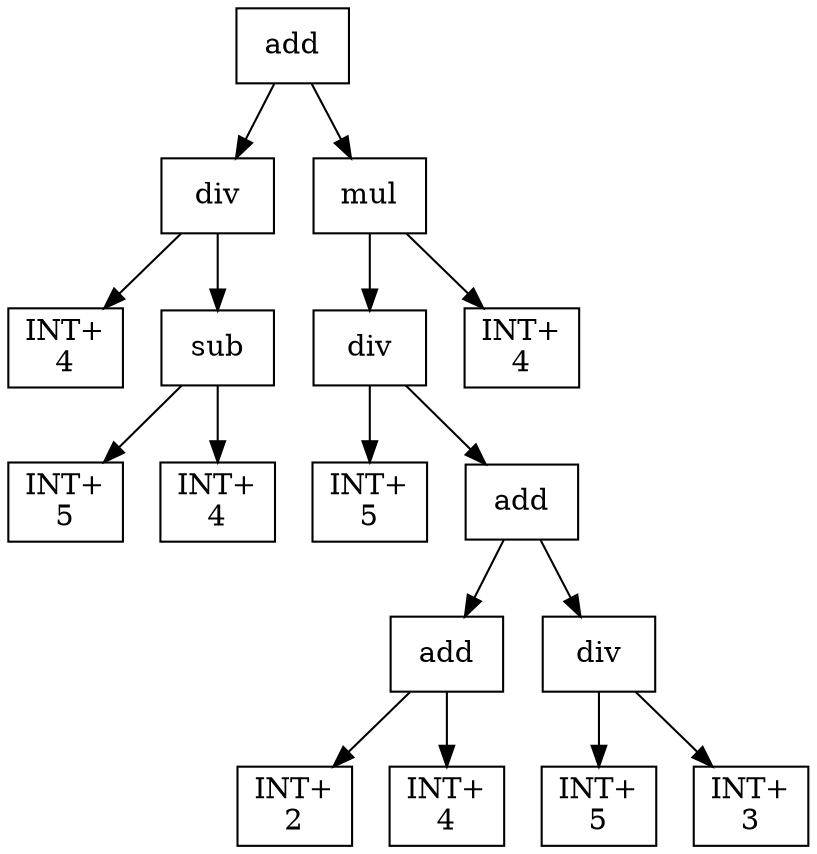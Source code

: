 digraph expr {
  node [shape=box];
  n1 [label="add"];
  n2 [label="div"];
  n3 [label="INT+\n4"];
  n4 [label="sub"];
  n5 [label="INT+\n5"];
  n6 [label="INT+\n4"];
  n4 -> n5;
  n4 -> n6;
  n2 -> n3;
  n2 -> n4;
  n7 [label="mul"];
  n8 [label="div"];
  n9 [label="INT+\n5"];
  n10 [label="add"];
  n11 [label="add"];
  n12 [label="INT+\n2"];
  n13 [label="INT+\n4"];
  n11 -> n12;
  n11 -> n13;
  n14 [label="div"];
  n15 [label="INT+\n5"];
  n16 [label="INT+\n3"];
  n14 -> n15;
  n14 -> n16;
  n10 -> n11;
  n10 -> n14;
  n8 -> n9;
  n8 -> n10;
  n17 [label="INT+\n4"];
  n7 -> n8;
  n7 -> n17;
  n1 -> n2;
  n1 -> n7;
}